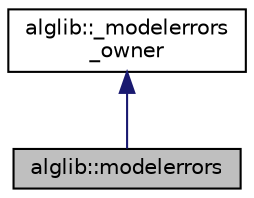 digraph "alglib::modelerrors"
{
  edge [fontname="Helvetica",fontsize="10",labelfontname="Helvetica",labelfontsize="10"];
  node [fontname="Helvetica",fontsize="10",shape=record];
  Node0 [label="alglib::modelerrors",height=0.2,width=0.4,color="black", fillcolor="grey75", style="filled", fontcolor="black"];
  Node1 -> Node0 [dir="back",color="midnightblue",fontsize="10",style="solid",fontname="Helvetica"];
  Node1 [label="alglib::_modelerrors\l_owner",height=0.2,width=0.4,color="black", fillcolor="white", style="filled",URL="$classalglib_1_1__modelerrors__owner.html"];
}
